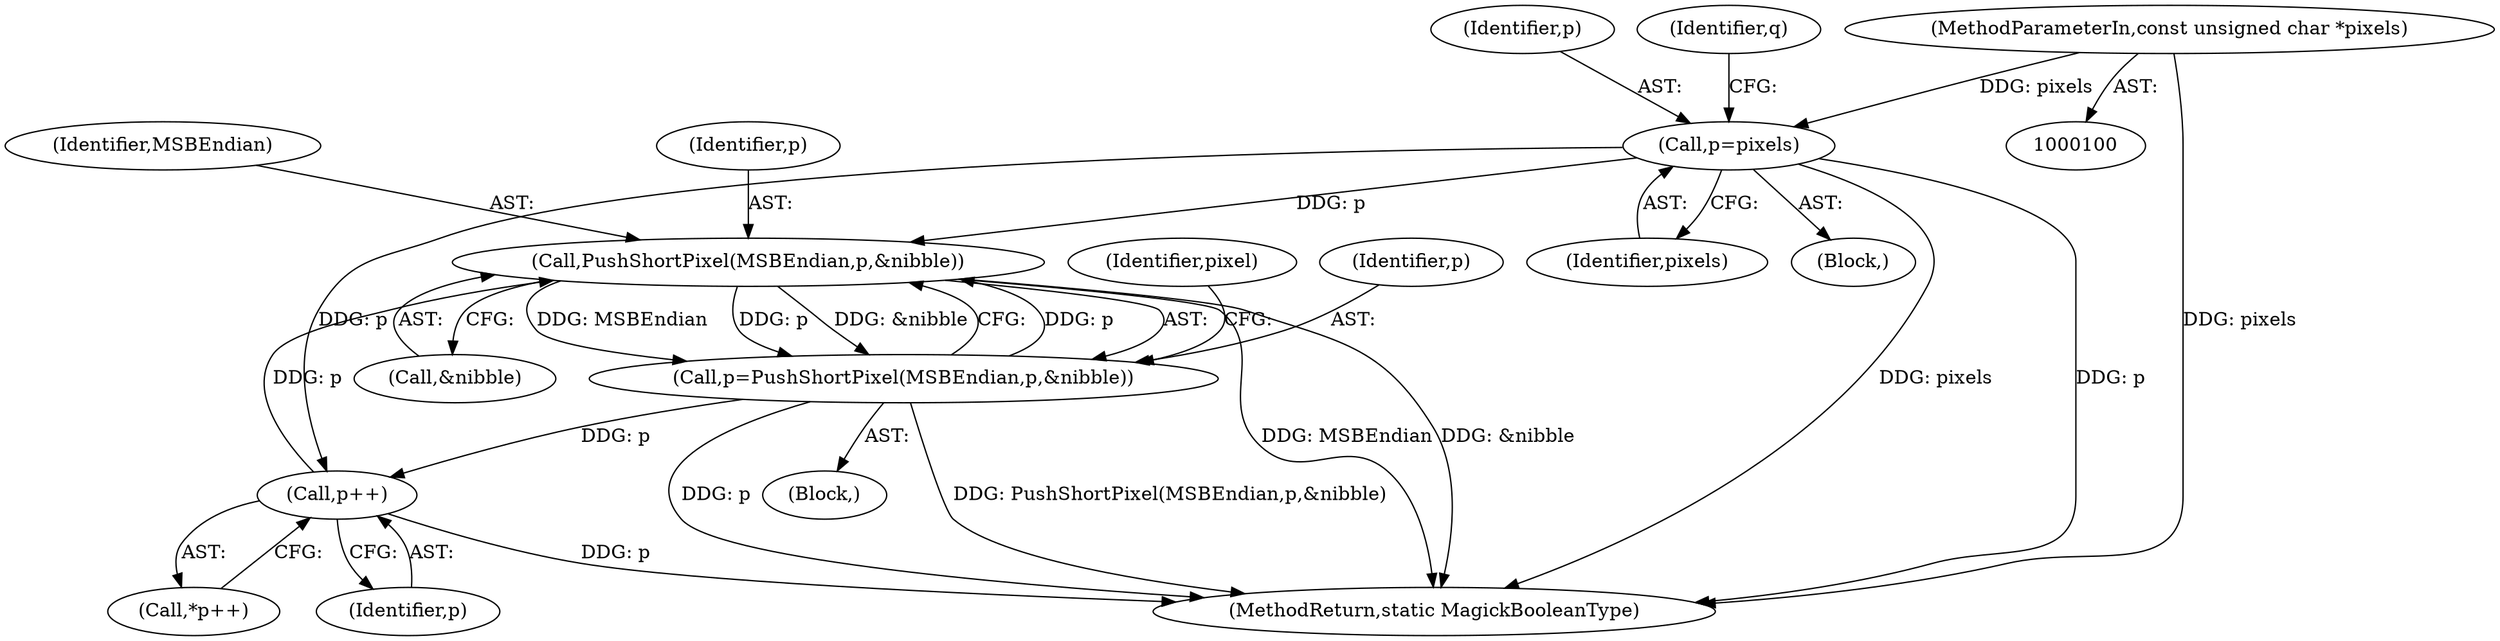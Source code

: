 digraph "0_ImageMagick_e14fd0a2801f73bdc123baf4fbab97dec55919eb@pointer" {
"1000168" [label="(Call,PushShortPixel(MSBEndian,p,&nibble))"];
"1000166" [label="(Call,p=PushShortPixel(MSBEndian,p,&nibble))"];
"1000168" [label="(Call,PushShortPixel(MSBEndian,p,&nibble))"];
"1000114" [label="(Call,p=pixels)"];
"1000105" [label="(MethodParameterIn,const unsigned char *pixels)"];
"1000162" [label="(Call,p++)"];
"1000163" [label="(Identifier,p)"];
"1000116" [label="(Identifier,pixels)"];
"1000161" [label="(Call,*p++)"];
"1000166" [label="(Call,p=PushShortPixel(MSBEndian,p,&nibble))"];
"1000115" [label="(Identifier,p)"];
"1000118" [label="(Identifier,q)"];
"1000107" [label="(Block,)"];
"1000170" [label="(Identifier,p)"];
"1000114" [label="(Call,p=pixels)"];
"1000174" [label="(Identifier,pixel)"];
"1000105" [label="(MethodParameterIn,const unsigned char *pixels)"];
"1000162" [label="(Call,p++)"];
"1000167" [label="(Identifier,p)"];
"1000168" [label="(Call,PushShortPixel(MSBEndian,p,&nibble))"];
"1000171" [label="(Call,&nibble)"];
"1000169" [label="(Identifier,MSBEndian)"];
"1000165" [label="(Block,)"];
"1000414" [label="(MethodReturn,static MagickBooleanType)"];
"1000168" -> "1000166"  [label="AST: "];
"1000168" -> "1000171"  [label="CFG: "];
"1000169" -> "1000168"  [label="AST: "];
"1000170" -> "1000168"  [label="AST: "];
"1000171" -> "1000168"  [label="AST: "];
"1000166" -> "1000168"  [label="CFG: "];
"1000168" -> "1000414"  [label="DDG: MSBEndian"];
"1000168" -> "1000414"  [label="DDG: &nibble"];
"1000168" -> "1000166"  [label="DDG: MSBEndian"];
"1000168" -> "1000166"  [label="DDG: p"];
"1000168" -> "1000166"  [label="DDG: &nibble"];
"1000166" -> "1000168"  [label="DDG: p"];
"1000114" -> "1000168"  [label="DDG: p"];
"1000162" -> "1000168"  [label="DDG: p"];
"1000166" -> "1000165"  [label="AST: "];
"1000167" -> "1000166"  [label="AST: "];
"1000174" -> "1000166"  [label="CFG: "];
"1000166" -> "1000414"  [label="DDG: PushShortPixel(MSBEndian,p,&nibble)"];
"1000166" -> "1000414"  [label="DDG: p"];
"1000166" -> "1000162"  [label="DDG: p"];
"1000114" -> "1000107"  [label="AST: "];
"1000114" -> "1000116"  [label="CFG: "];
"1000115" -> "1000114"  [label="AST: "];
"1000116" -> "1000114"  [label="AST: "];
"1000118" -> "1000114"  [label="CFG: "];
"1000114" -> "1000414"  [label="DDG: p"];
"1000114" -> "1000414"  [label="DDG: pixels"];
"1000105" -> "1000114"  [label="DDG: pixels"];
"1000114" -> "1000162"  [label="DDG: p"];
"1000105" -> "1000100"  [label="AST: "];
"1000105" -> "1000414"  [label="DDG: pixels"];
"1000162" -> "1000161"  [label="AST: "];
"1000162" -> "1000163"  [label="CFG: "];
"1000163" -> "1000162"  [label="AST: "];
"1000161" -> "1000162"  [label="CFG: "];
"1000162" -> "1000414"  [label="DDG: p"];
}
